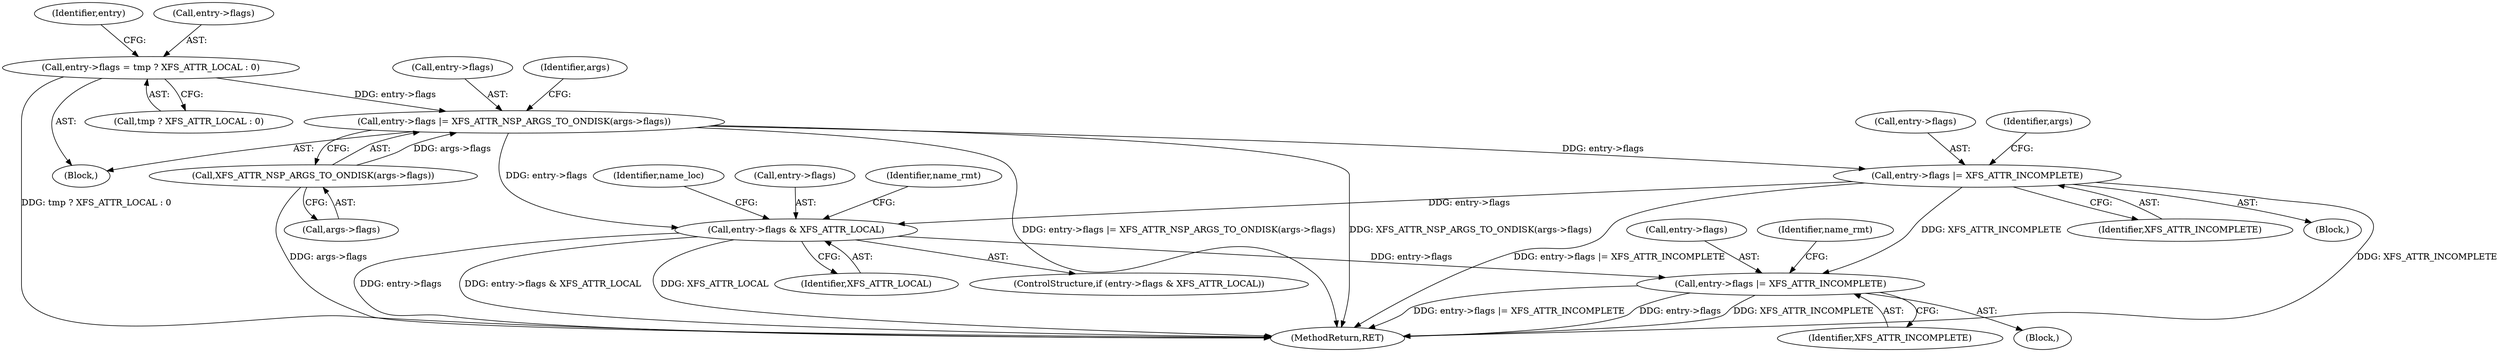 digraph "0_linux_8275cdd0e7ac550dcce2b3ef6d2fb3b808c1ae59_2@pointer" {
"1000334" [label="(Call,entry->flags |= XFS_ATTR_NSP_ARGS_TO_ONDISK(args->flags))"];
"1000326" [label="(Call,entry->flags = tmp ? XFS_ATTR_LOCAL : 0)"];
"1000338" [label="(Call,XFS_ATTR_NSP_ARGS_TO_ONDISK(args->flags))"];
"1000349" [label="(Call,entry->flags |= XFS_ATTR_INCOMPLETE)"];
"1000427" [label="(Call,entry->flags & XFS_ATTR_LOCAL)"];
"1000513" [label="(Call,entry->flags |= XFS_ATTR_INCOMPLETE)"];
"1000335" [label="(Call,entry->flags)"];
"1000426" [label="(ControlStructure,if (entry->flags & XFS_ATTR_LOCAL))"];
"1000348" [label="(Block,)"];
"1000488" [label="(Identifier,name_rmt)"];
"1000517" [label="(Identifier,XFS_ATTR_INCOMPLETE)"];
"1000431" [label="(Identifier,XFS_ATTR_LOCAL)"];
"1000514" [label="(Call,entry->flags)"];
"1000336" [label="(Identifier,entry)"];
"1000427" [label="(Call,entry->flags & XFS_ATTR_LOCAL)"];
"1000339" [label="(Call,args->flags)"];
"1000353" [label="(Identifier,XFS_ATTR_INCOMPLETE)"];
"1000334" [label="(Call,entry->flags |= XFS_ATTR_NSP_ARGS_TO_ONDISK(args->flags))"];
"1000513" [label="(Call,entry->flags |= XFS_ATTR_INCOMPLETE)"];
"1000486" [label="(Block,)"];
"1000434" [label="(Identifier,name_loc)"];
"1000350" [label="(Call,entry->flags)"];
"1000330" [label="(Call,tmp ? XFS_ATTR_LOCAL : 0)"];
"1000345" [label="(Identifier,args)"];
"1000428" [label="(Call,entry->flags)"];
"1000110" [label="(Block,)"];
"1000662" [label="(MethodReturn,RET)"];
"1000520" [label="(Identifier,name_rmt)"];
"1000338" [label="(Call,XFS_ATTR_NSP_ARGS_TO_ONDISK(args->flags))"];
"1000349" [label="(Call,entry->flags |= XFS_ATTR_INCOMPLETE)"];
"1000327" [label="(Call,entry->flags)"];
"1000358" [label="(Identifier,args)"];
"1000326" [label="(Call,entry->flags = tmp ? XFS_ATTR_LOCAL : 0)"];
"1000334" -> "1000110"  [label="AST: "];
"1000334" -> "1000338"  [label="CFG: "];
"1000335" -> "1000334"  [label="AST: "];
"1000338" -> "1000334"  [label="AST: "];
"1000345" -> "1000334"  [label="CFG: "];
"1000334" -> "1000662"  [label="DDG: entry->flags |= XFS_ATTR_NSP_ARGS_TO_ONDISK(args->flags)"];
"1000334" -> "1000662"  [label="DDG: XFS_ATTR_NSP_ARGS_TO_ONDISK(args->flags)"];
"1000326" -> "1000334"  [label="DDG: entry->flags"];
"1000338" -> "1000334"  [label="DDG: args->flags"];
"1000334" -> "1000349"  [label="DDG: entry->flags"];
"1000334" -> "1000427"  [label="DDG: entry->flags"];
"1000326" -> "1000110"  [label="AST: "];
"1000326" -> "1000330"  [label="CFG: "];
"1000327" -> "1000326"  [label="AST: "];
"1000330" -> "1000326"  [label="AST: "];
"1000336" -> "1000326"  [label="CFG: "];
"1000326" -> "1000662"  [label="DDG: tmp ? XFS_ATTR_LOCAL : 0"];
"1000338" -> "1000339"  [label="CFG: "];
"1000339" -> "1000338"  [label="AST: "];
"1000338" -> "1000662"  [label="DDG: args->flags"];
"1000349" -> "1000348"  [label="AST: "];
"1000349" -> "1000353"  [label="CFG: "];
"1000350" -> "1000349"  [label="AST: "];
"1000353" -> "1000349"  [label="AST: "];
"1000358" -> "1000349"  [label="CFG: "];
"1000349" -> "1000662"  [label="DDG: entry->flags |= XFS_ATTR_INCOMPLETE"];
"1000349" -> "1000662"  [label="DDG: XFS_ATTR_INCOMPLETE"];
"1000349" -> "1000427"  [label="DDG: entry->flags"];
"1000349" -> "1000513"  [label="DDG: XFS_ATTR_INCOMPLETE"];
"1000427" -> "1000426"  [label="AST: "];
"1000427" -> "1000431"  [label="CFG: "];
"1000428" -> "1000427"  [label="AST: "];
"1000431" -> "1000427"  [label="AST: "];
"1000434" -> "1000427"  [label="CFG: "];
"1000488" -> "1000427"  [label="CFG: "];
"1000427" -> "1000662"  [label="DDG: entry->flags"];
"1000427" -> "1000662"  [label="DDG: entry->flags & XFS_ATTR_LOCAL"];
"1000427" -> "1000662"  [label="DDG: XFS_ATTR_LOCAL"];
"1000427" -> "1000513"  [label="DDG: entry->flags"];
"1000513" -> "1000486"  [label="AST: "];
"1000513" -> "1000517"  [label="CFG: "];
"1000514" -> "1000513"  [label="AST: "];
"1000517" -> "1000513"  [label="AST: "];
"1000520" -> "1000513"  [label="CFG: "];
"1000513" -> "1000662"  [label="DDG: entry->flags |= XFS_ATTR_INCOMPLETE"];
"1000513" -> "1000662"  [label="DDG: entry->flags"];
"1000513" -> "1000662"  [label="DDG: XFS_ATTR_INCOMPLETE"];
}
